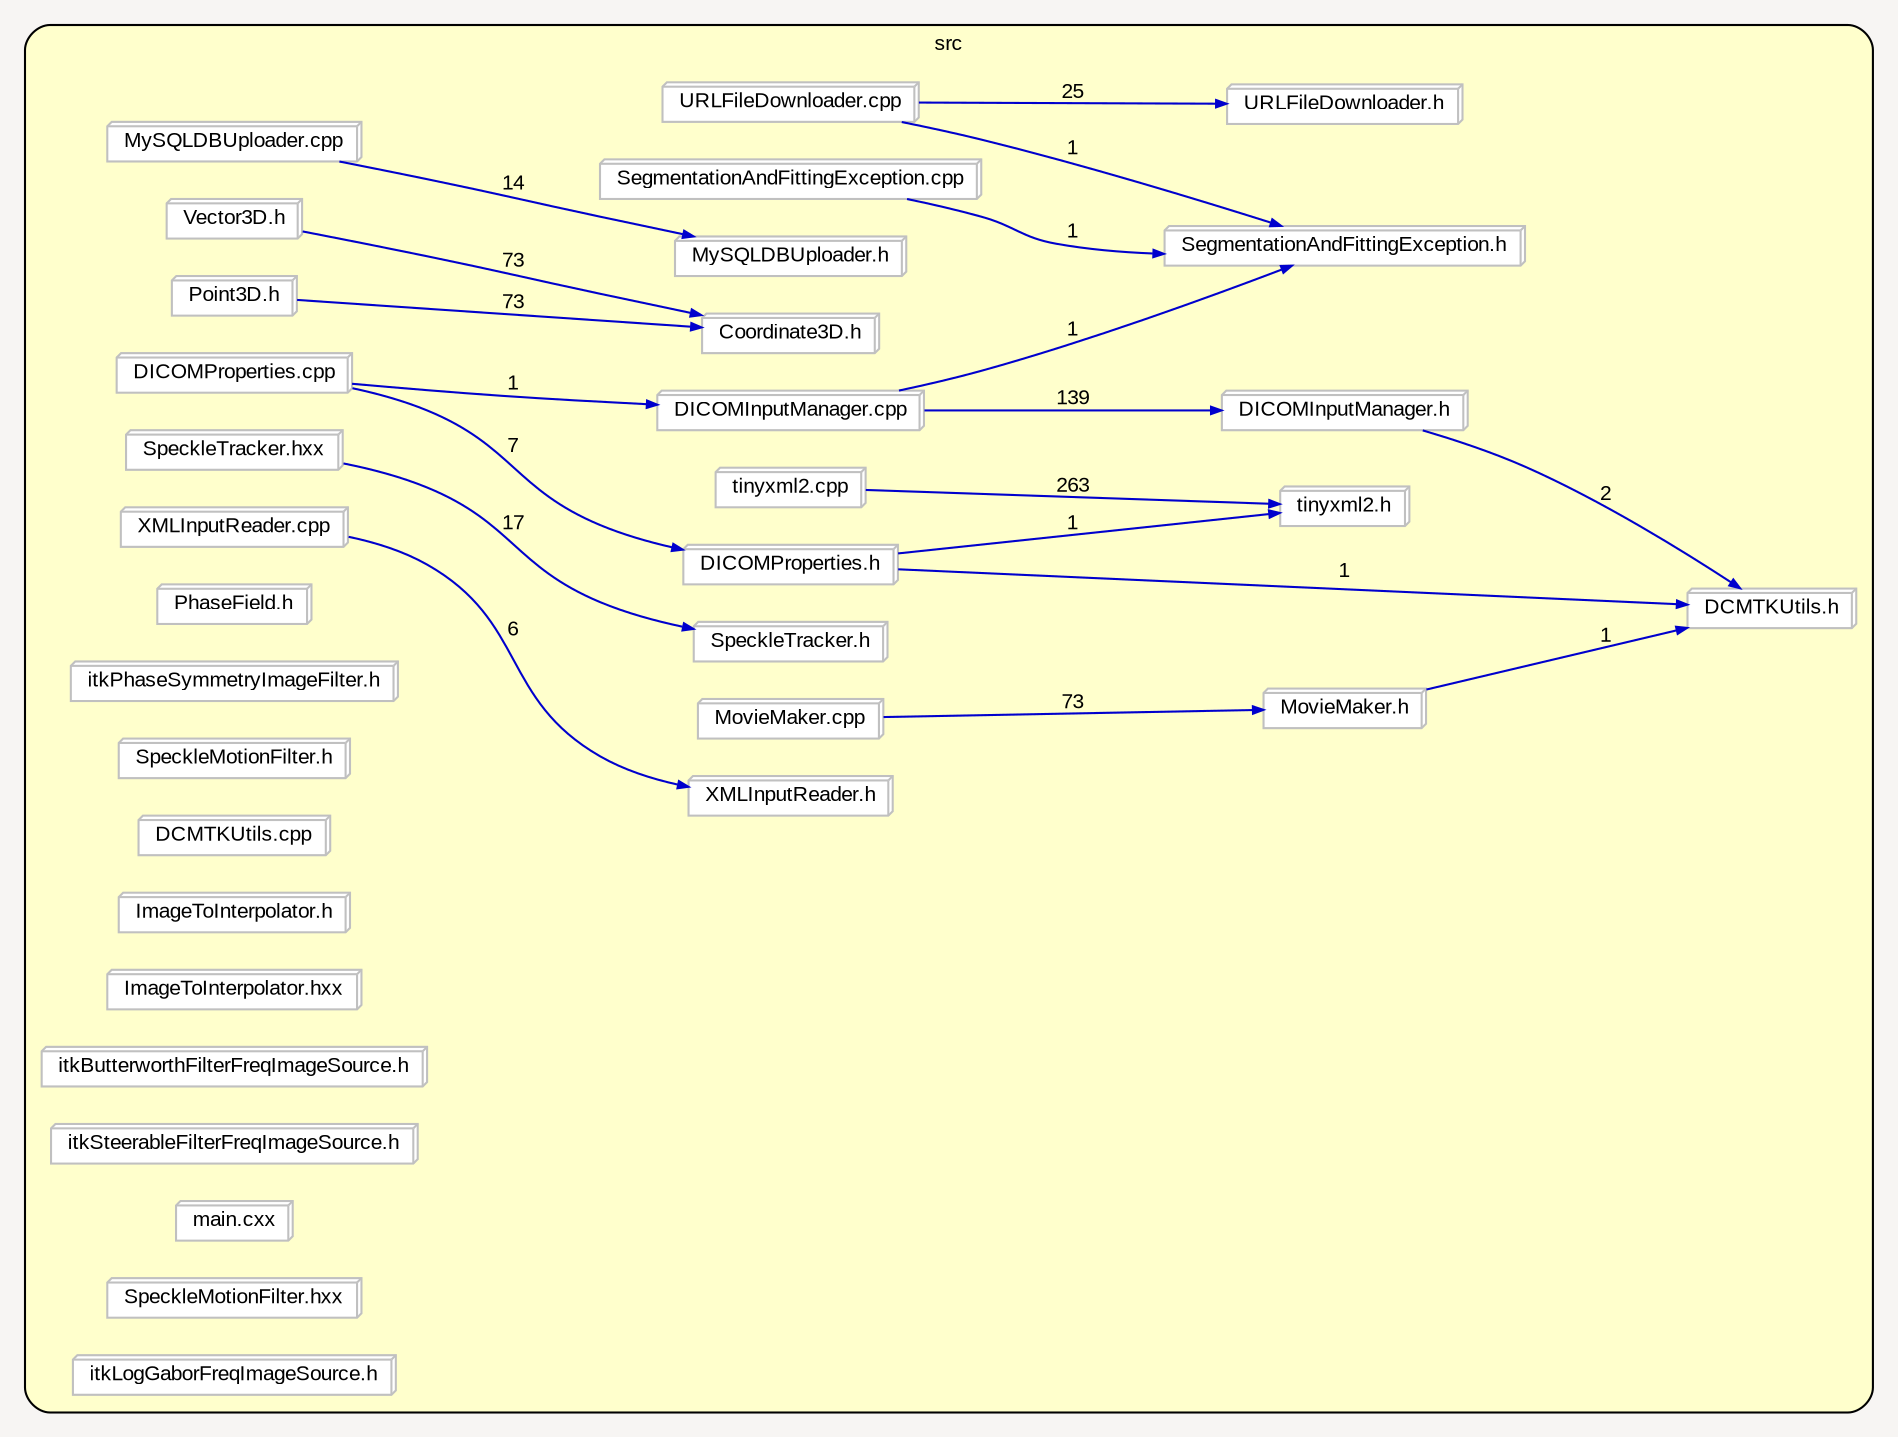 digraph "" {
  graph [packmode="clust", ranksep="1.0", bgcolor="#F7F5F3", pack="true", fontname="Arial", fontsize="10", style="rounded,filled", compound="true", rankdir="LR", label="", fillcolor="#FFFFCC"];
  node [shape="rectangle", node_initialized="no", style="filled", fontname="Arial", fontsize="10", fixedsize="false", compound="true", color="grey", height="0.0", width="0.0", label="", fillcolor="white"];
  edge [arrowhead="normal", fontcolor="black", arrowsize="0.5", ltail="", dir="forward", fontname="Arial", fontsize="10", lhead="", color="black", compound="true", label="", arrowtail="none"];
  subgraph "cluster_1" {
    graph [label="src", fillcolor="#FFFFCC"];
    __N2 [shape="none", style="invis,none", fixedsize="true", height="0.01", width="0.347222", label=""];
    __N3 [shape="box3d", style="filled", label="URLFileDownloader.cpp"];
    __N4 [shape="box3d", style="filled", label="URLFileDownloader.h"];
    __N5 [shape="box3d", style="filled", label="SegmentationAndFittingException.h"];
    __N6 [shape="box3d", style="filled", label="MovieMaker.h"];
    __N7 [shape="box3d", style="filled", label="DCMTKUtils.h"];
    __N8 [shape="box3d", style="filled", label="DICOMProperties.cpp"];
    __N9 [shape="box3d", style="filled", label="DICOMProperties.h"];
    __N10 [shape="box3d", style="filled", label="DICOMInputManager.cpp"];
    __N11 [shape="box3d", style="filled", label="MySQLDBUploader.cpp"];
    __N12 [shape="box3d", style="filled", label="MySQLDBUploader.h"];
    __N13 [shape="box3d", style="filled", label="tinyxml2.h"];
    __N14 [shape="box3d", style="filled", label="Vector3D.h"];
    __N15 [shape="box3d", style="filled", label="Coordinate3D.h"];
    __N16 [shape="box3d", style="filled", label="Point3D.h"];
    __N17 [shape="box3d", style="filled", label="DICOMInputManager.h"];
    __N18 [shape="box3d", style="filled", label="tinyxml2.cpp"];
    __N19 [shape="box3d", style="filled", label="SpeckleTracker.hxx"];
    __N20 [shape="box3d", style="filled", label="SpeckleTracker.h"];
    __N21 [shape="box3d", style="filled", label="MovieMaker.cpp"];
    __N22 [shape="box3d", style="filled", label="SegmentationAndFittingException.cpp"];
    __N23 [shape="box3d", style="filled", label="XMLInputReader.cpp"];
    __N24 [shape="box3d", style="filled", label="XMLInputReader.h"];
    __N25 [shape="box3d", style="filled", label="PhaseField.h"];
    __N26 [shape="box3d", style="filled", label="itkPhaseSymmetryImageFilter.h"];
    __N27 [shape="box3d", style="filled", label="SpeckleMotionFilter.h"];
    __N28 [shape="box3d", style="filled", label="DCMTKUtils.cpp"];
    __N29 [shape="box3d", style="filled", label="ImageToInterpolator.h"];
    __N30 [shape="box3d", style="filled", label="ImageToInterpolator.hxx"];
    __N31 [shape="box3d", style="filled", label="itkButterworthFilterFreqImageSource.h"];
    __N32 [shape="box3d", style="filled", label="itkSteerableFilterFreqImageSource.h"];
    __N33 [shape="box3d", style="filled", label="main.cxx"];
    __N34 [shape="box3d", style="filled", label="SpeckleMotionFilter.hxx"];
    __N35 [shape="box3d", style="filled", label="itkLogGaborFreqImageSource.h"];
    __N3 -> __N4 [dir="forward", color="blue3", label="25"];
    __N3 -> __N5 [dir="forward", color="blue3", label="1"];
    __N6 -> __N7 [dir="forward", color="blue3", label="1"];
    __N8 -> __N9 [dir="forward", color="blue3", label="7"];
    __N8 -> __N10 [dir="forward", color="blue3", label="1"];
    __N11 -> __N12 [dir="forward", color="blue3", label="14"];
    __N9 -> __N13 [dir="forward", color="blue3", label="1"];
    __N9 -> __N7 [dir="forward", color="blue3", label="1"];
    __N14 -> __N15 [dir="forward", color="blue3", label="73"];
    __N16 -> __N15 [dir="forward", color="blue3", label="73"];
    __N10 -> __N17 [dir="forward", color="blue3", label="139"];
    __N10 -> __N5 [dir="forward", color="blue3", label="1"];
    __N17 -> __N7 [dir="forward", color="blue3", label="2"];
    __N18 -> __N13 [dir="forward", color="blue3", label="263"];
    __N19 -> __N20 [dir="forward", color="blue3", label="17"];
    __N21 -> __N6 [dir="forward", color="blue3", label="73"];
    __N22 -> __N5 [dir="forward", color="blue3", label="1"];
    __N23 -> __N24 [dir="forward", color="blue3", label="6"];
  }
}
